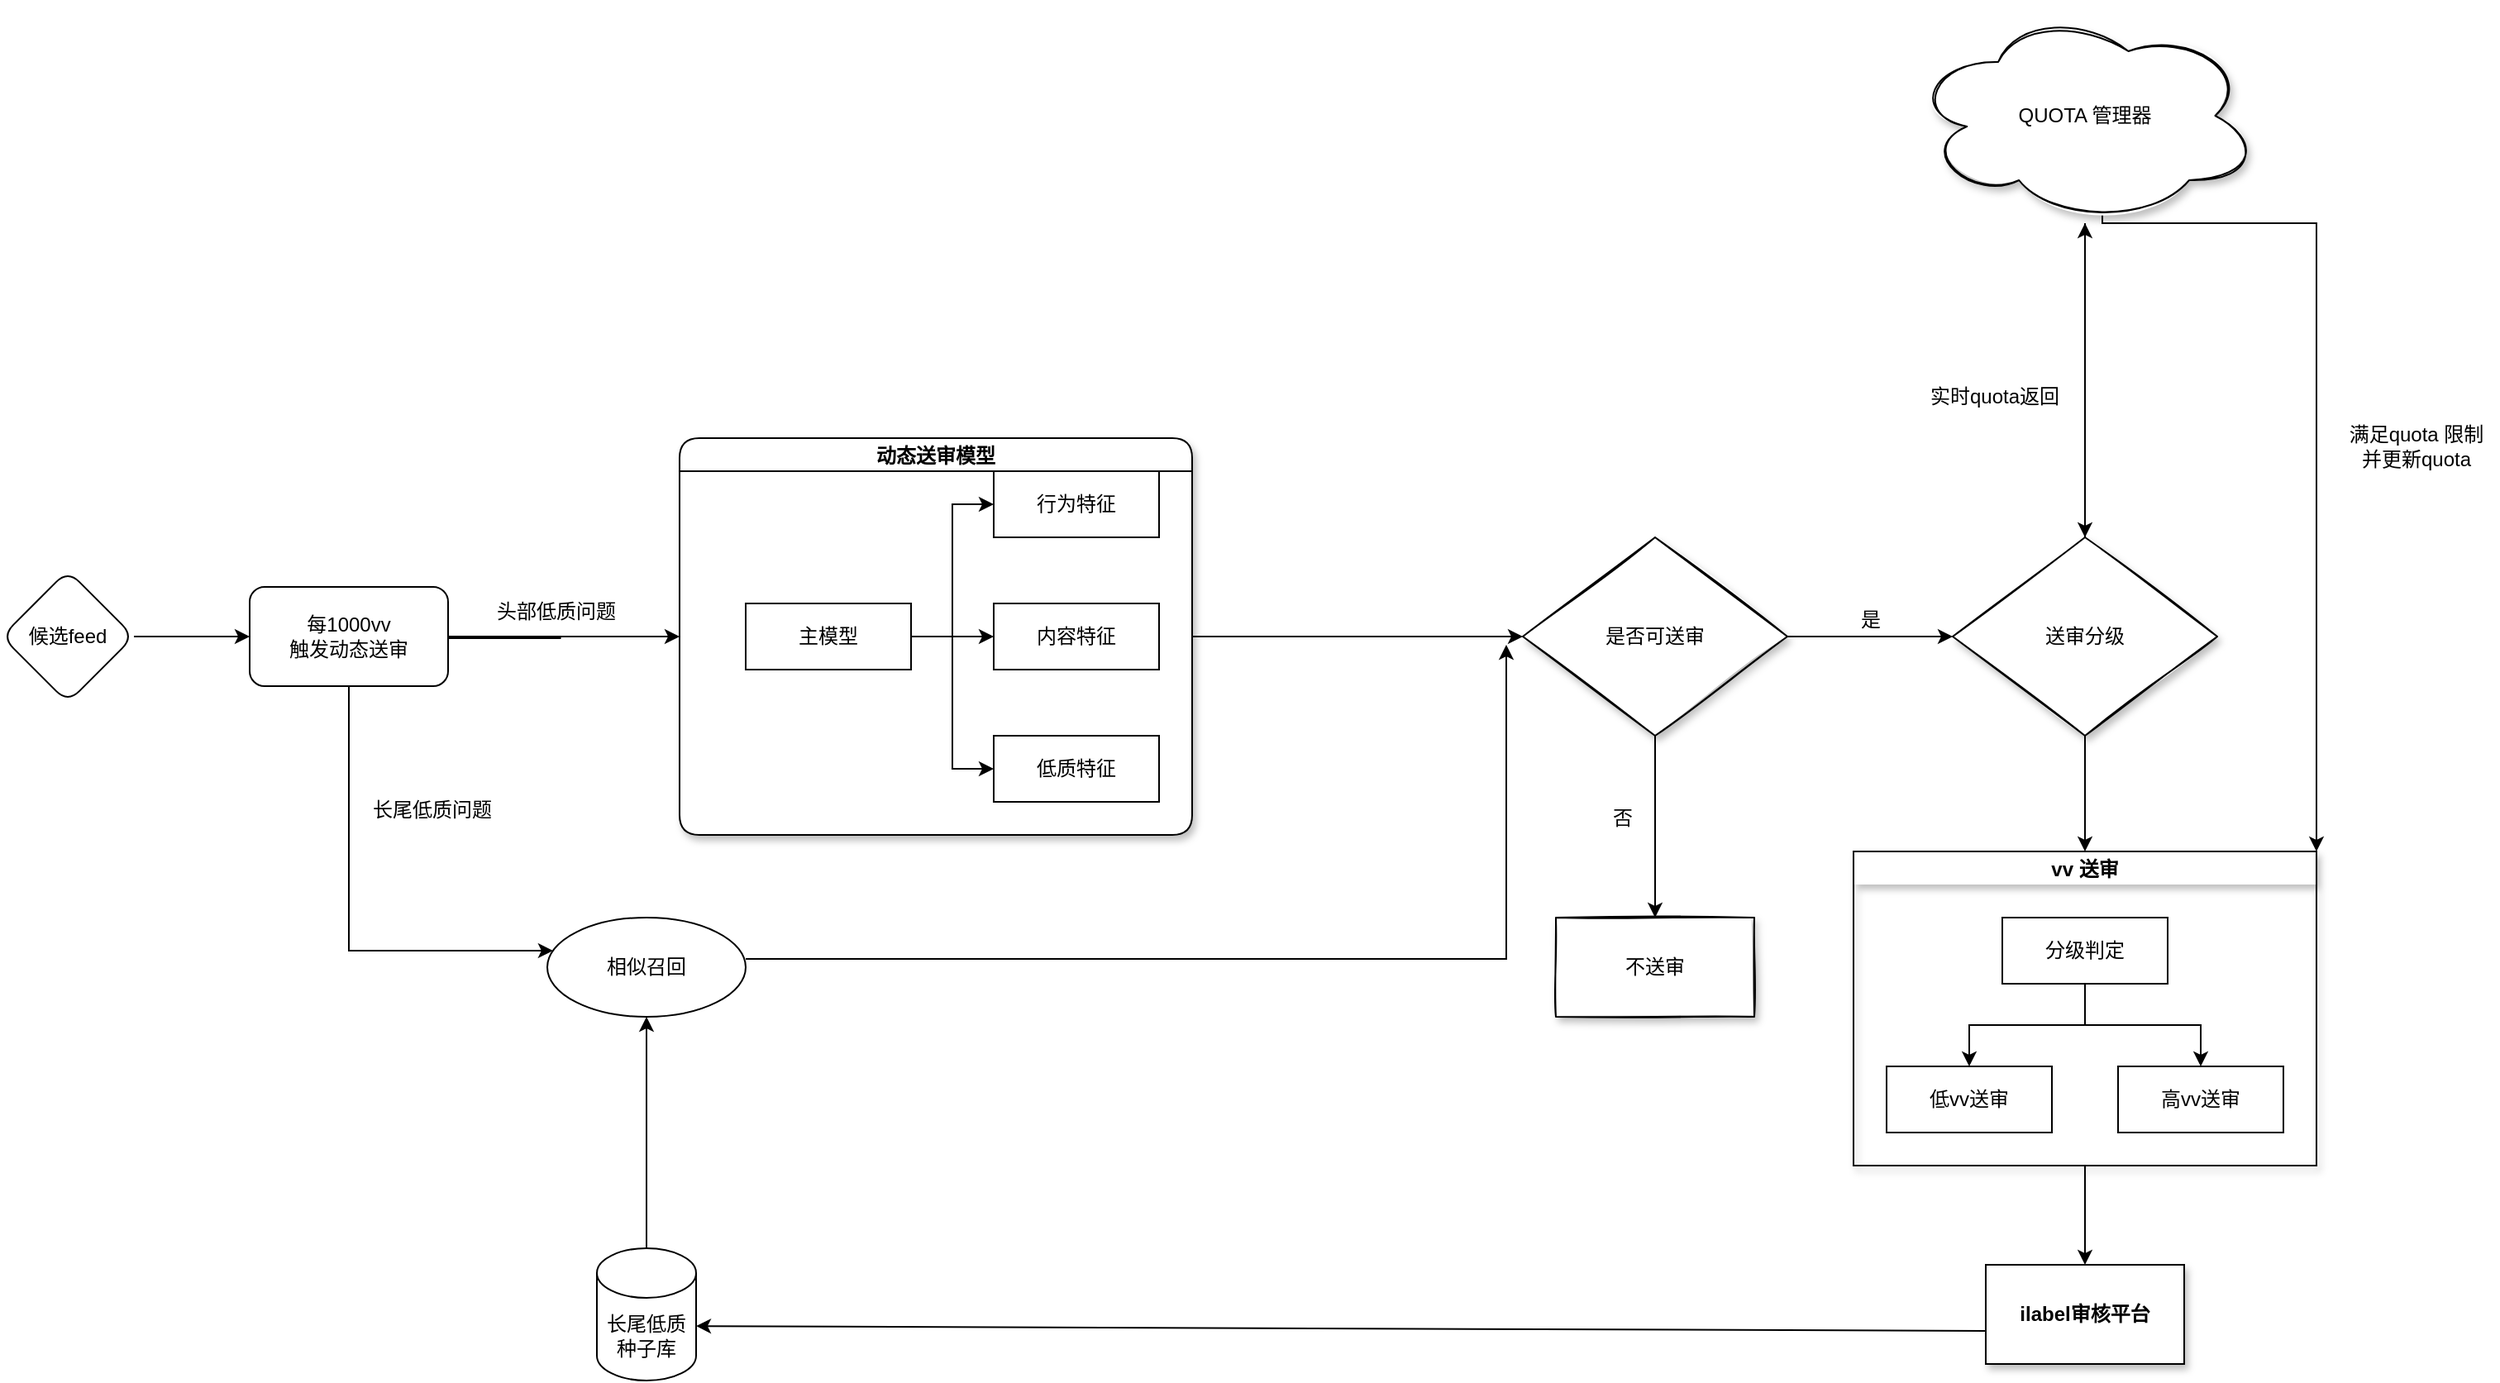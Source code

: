 <mxfile version="20.2.7" type="github">
  <diagram id="vV0CVoXvGQLhpZZ3DmrQ" name="Page-1">
    <mxGraphModel dx="2916" dy="2226" grid="1" gridSize="10" guides="1" tooltips="1" connect="1" arrows="1" fold="1" page="1" pageScale="1" pageWidth="850" pageHeight="1100" math="0" shadow="0">
      <root>
        <mxCell id="0" />
        <mxCell id="1" parent="0" />
        <mxCell id="FDAyvnMps7sxtgWpFKgP-49" value="" style="edgeStyle=orthogonalEdgeStyle;rounded=0;orthogonalLoop=1;jettySize=auto;html=1;" parent="1" source="FDAyvnMps7sxtgWpFKgP-45" target="FDAyvnMps7sxtgWpFKgP-48" edge="1">
          <mxGeometry relative="1" as="geometry" />
        </mxCell>
        <mxCell id="FDAyvnMps7sxtgWpFKgP-45" value="候选feed" style="rhombus;whiteSpace=wrap;html=1;rounded=1;" parent="1" vertex="1">
          <mxGeometry x="-590" y="-680" width="80" height="80" as="geometry" />
        </mxCell>
        <mxCell id="FDAyvnMps7sxtgWpFKgP-64" value="" style="edgeStyle=orthogonalEdgeStyle;rounded=0;orthogonalLoop=1;jettySize=auto;html=1;entryX=0;entryY=0.5;entryDx=0;entryDy=0;" parent="1" source="FDAyvnMps7sxtgWpFKgP-48" target="FDAyvnMps7sxtgWpFKgP-55" edge="1">
          <mxGeometry relative="1" as="geometry">
            <Array as="points">
              <mxPoint x="-240" y="-640" />
              <mxPoint x="-240" y="-640" />
            </Array>
          </mxGeometry>
        </mxCell>
        <mxCell id="M_FkVfoMa9y12orWwFDA-13" value="" style="edgeStyle=orthogonalEdgeStyle;rounded=0;orthogonalLoop=1;jettySize=auto;html=1;exitX=0.533;exitY=1.033;exitDx=0;exitDy=0;exitPerimeter=0;" edge="1" parent="1" source="M_FkVfoMa9y12orWwFDA-11" target="M_FkVfoMa9y12orWwFDA-12">
          <mxGeometry relative="1" as="geometry">
            <Array as="points">
              <mxPoint x="-380" y="-639" />
              <mxPoint x="-380" y="-450" />
            </Array>
          </mxGeometry>
        </mxCell>
        <mxCell id="FDAyvnMps7sxtgWpFKgP-48" value="每1000vv&lt;br&gt;触发动态送审" style="whiteSpace=wrap;html=1;sketch=0;shadow=0;glass=0;rounded=1;" parent="1" vertex="1">
          <mxGeometry x="-440" y="-670" width="120" height="60" as="geometry" />
        </mxCell>
        <mxCell id="FDAyvnMps7sxtgWpFKgP-69" value="" style="edgeStyle=orthogonalEdgeStyle;rounded=0;orthogonalLoop=1;jettySize=auto;html=1;entryX=0;entryY=0.5;entryDx=0;entryDy=0;" parent="1" source="FDAyvnMps7sxtgWpFKgP-55" target="FDAyvnMps7sxtgWpFKgP-111" edge="1">
          <mxGeometry relative="1" as="geometry">
            <mxPoint x="435" y="-640" as="targetPoint" />
          </mxGeometry>
        </mxCell>
        <mxCell id="FDAyvnMps7sxtgWpFKgP-55" value="动态送审模型" style="swimlane;startSize=20;horizontal=1;childLayout=treeLayout;horizontalTree=1;resizable=0;containerType=tree;swimlaneFillColor=default;rounded=1;shadow=1;sketch=0;swimlaneLine=1;glass=0;noLabel=0;metaEdit=0;arcSize=20;" parent="1" vertex="1">
          <mxGeometry x="-180" y="-760" width="310" height="240" as="geometry" />
        </mxCell>
        <mxCell id="FDAyvnMps7sxtgWpFKgP-56" value="主模型" style="whiteSpace=wrap;html=1;" parent="FDAyvnMps7sxtgWpFKgP-55" vertex="1">
          <mxGeometry x="40" y="100" width="100" height="40" as="geometry" />
        </mxCell>
        <mxCell id="FDAyvnMps7sxtgWpFKgP-57" value="行为特征" style="whiteSpace=wrap;html=1;" parent="FDAyvnMps7sxtgWpFKgP-55" vertex="1">
          <mxGeometry x="190" y="20" width="100" height="40" as="geometry" />
        </mxCell>
        <mxCell id="FDAyvnMps7sxtgWpFKgP-58" value="" style="edgeStyle=elbowEdgeStyle;elbow=horizontal;html=1;rounded=0;" parent="FDAyvnMps7sxtgWpFKgP-55" source="FDAyvnMps7sxtgWpFKgP-56" target="FDAyvnMps7sxtgWpFKgP-57" edge="1">
          <mxGeometry relative="1" as="geometry" />
        </mxCell>
        <mxCell id="FDAyvnMps7sxtgWpFKgP-59" value="内容特征" style="whiteSpace=wrap;html=1;" parent="FDAyvnMps7sxtgWpFKgP-55" vertex="1">
          <mxGeometry x="190" y="100" width="100" height="40" as="geometry" />
        </mxCell>
        <mxCell id="FDAyvnMps7sxtgWpFKgP-60" value="" style="edgeStyle=elbowEdgeStyle;elbow=horizontal;html=1;rounded=0;" parent="FDAyvnMps7sxtgWpFKgP-55" source="FDAyvnMps7sxtgWpFKgP-56" target="FDAyvnMps7sxtgWpFKgP-59" edge="1">
          <mxGeometry relative="1" as="geometry" />
        </mxCell>
        <mxCell id="FDAyvnMps7sxtgWpFKgP-65" value="" style="edgeStyle=elbowEdgeStyle;elbow=horizontal;html=1;rounded=0;" parent="FDAyvnMps7sxtgWpFKgP-55" source="FDAyvnMps7sxtgWpFKgP-56" target="FDAyvnMps7sxtgWpFKgP-66" edge="1">
          <mxGeometry relative="1" as="geometry">
            <mxPoint x="410" y="-540" as="sourcePoint" />
          </mxGeometry>
        </mxCell>
        <mxCell id="FDAyvnMps7sxtgWpFKgP-66" value="低质特征" style="whiteSpace=wrap;html=1;" parent="FDAyvnMps7sxtgWpFKgP-55" vertex="1">
          <mxGeometry x="190" y="180" width="100" height="40" as="geometry" />
        </mxCell>
        <mxCell id="FDAyvnMps7sxtgWpFKgP-116" value="" style="edgeStyle=orthogonalEdgeStyle;rounded=0;orthogonalLoop=1;jettySize=auto;html=1;strokeColor=#000000;" parent="1" source="FDAyvnMps7sxtgWpFKgP-111" edge="1">
          <mxGeometry relative="1" as="geometry">
            <mxPoint x="590" y="-640" as="targetPoint" />
          </mxGeometry>
        </mxCell>
        <mxCell id="FDAyvnMps7sxtgWpFKgP-125" value="" style="edgeStyle=orthogonalEdgeStyle;rounded=0;orthogonalLoop=1;jettySize=auto;html=1;strokeColor=#000000;" parent="1" source="FDAyvnMps7sxtgWpFKgP-111" target="FDAyvnMps7sxtgWpFKgP-124" edge="1">
          <mxGeometry relative="1" as="geometry" />
        </mxCell>
        <mxCell id="FDAyvnMps7sxtgWpFKgP-111" value="是否可送审" style="rhombus;whiteSpace=wrap;html=1;sketch=1;shadow=1;" parent="1" vertex="1">
          <mxGeometry x="330" y="-700" width="160" height="120" as="geometry" />
        </mxCell>
        <mxCell id="FDAyvnMps7sxtgWpFKgP-117" value="是" style="text;html=1;align=center;verticalAlign=middle;resizable=0;points=[];autosize=1;strokeColor=none;fillColor=none;" parent="1" vertex="1">
          <mxGeometry x="520" y="-665" width="40" height="30" as="geometry" />
        </mxCell>
        <mxCell id="FDAyvnMps7sxtgWpFKgP-133" value="" style="edgeStyle=none;rounded=0;orthogonalLoop=1;jettySize=auto;html=1;strokeColor=#000000;" parent="1" source="FDAyvnMps7sxtgWpFKgP-121" target="FDAyvnMps7sxtgWpFKgP-127" edge="1">
          <mxGeometry relative="1" as="geometry" />
        </mxCell>
        <mxCell id="FDAyvnMps7sxtgWpFKgP-142" value="" style="edgeStyle=none;rounded=0;orthogonalLoop=1;jettySize=auto;html=1;strokeColor=#000000;entryX=0.5;entryY=0;entryDx=0;entryDy=0;" parent="1" source="FDAyvnMps7sxtgWpFKgP-121" target="FDAyvnMps7sxtgWpFKgP-135" edge="1">
          <mxGeometry relative="1" as="geometry" />
        </mxCell>
        <mxCell id="FDAyvnMps7sxtgWpFKgP-121" value="送审分级" style="rhombus;whiteSpace=wrap;html=1;rounded=0;sketch=1;shadow=1;" parent="1" vertex="1">
          <mxGeometry x="590" y="-700" width="160" height="120" as="geometry" />
        </mxCell>
        <mxCell id="FDAyvnMps7sxtgWpFKgP-124" value="不送审" style="whiteSpace=wrap;html=1;sketch=1;shadow=1;" parent="1" vertex="1">
          <mxGeometry x="350" y="-470" width="120" height="60" as="geometry" />
        </mxCell>
        <mxCell id="FDAyvnMps7sxtgWpFKgP-126" value="否" style="text;html=1;align=center;verticalAlign=middle;resizable=0;points=[];autosize=1;strokeColor=none;fillColor=none;" parent="1" vertex="1">
          <mxGeometry x="370" y="-545" width="40" height="30" as="geometry" />
        </mxCell>
        <mxCell id="FDAyvnMps7sxtgWpFKgP-130" value="" style="rounded=0;orthogonalLoop=1;jettySize=auto;html=1;strokeColor=#000000;entryX=1;entryY=0.5;entryDx=0;entryDy=0;" parent="1" source="FDAyvnMps7sxtgWpFKgP-121" target="FDAyvnMps7sxtgWpFKgP-121" edge="1">
          <mxGeometry relative="1" as="geometry">
            <Array as="points">
              <mxPoint x="750" y="-640" />
            </Array>
          </mxGeometry>
        </mxCell>
        <mxCell id="FDAyvnMps7sxtgWpFKgP-132" value="" style="edgeStyle=none;rounded=0;orthogonalLoop=1;jettySize=auto;html=1;strokeColor=#000000;" parent="1" source="FDAyvnMps7sxtgWpFKgP-127" target="FDAyvnMps7sxtgWpFKgP-121" edge="1">
          <mxGeometry relative="1" as="geometry" />
        </mxCell>
        <mxCell id="M_FkVfoMa9y12orWwFDA-3" style="edgeStyle=orthogonalEdgeStyle;rounded=0;orthogonalLoop=1;jettySize=auto;html=1;exitX=0.55;exitY=0.95;exitDx=0;exitDy=0;exitPerimeter=0;entryX=1;entryY=0;entryDx=0;entryDy=0;" edge="1" parent="1" source="FDAyvnMps7sxtgWpFKgP-127" target="FDAyvnMps7sxtgWpFKgP-135">
          <mxGeometry relative="1" as="geometry">
            <mxPoint x="800" y="-520" as="targetPoint" />
            <Array as="points">
              <mxPoint x="681" y="-890" />
              <mxPoint x="810" y="-890" />
            </Array>
          </mxGeometry>
        </mxCell>
        <mxCell id="FDAyvnMps7sxtgWpFKgP-127" value="QUOTA 管理器" style="ellipse;shape=cloud;whiteSpace=wrap;html=1;fillColor=default;shadow=1;sketch=1;" parent="1" vertex="1">
          <mxGeometry x="565" y="-1020" width="210" height="130" as="geometry" />
        </mxCell>
        <mxCell id="M_FkVfoMa9y12orWwFDA-19" value="" style="edgeStyle=orthogonalEdgeStyle;rounded=0;orthogonalLoop=1;jettySize=auto;html=1;" edge="1" parent="1" source="FDAyvnMps7sxtgWpFKgP-135" target="M_FkVfoMa9y12orWwFDA-18">
          <mxGeometry relative="1" as="geometry" />
        </mxCell>
        <mxCell id="FDAyvnMps7sxtgWpFKgP-135" value="vv 送审" style="swimlane;startSize=20;horizontal=1;childLayout=treeLayout;horizontalTree=0;resizable=0;containerType=tree;fillColor=default;rounded=0;shadow=1;glass=0;sketch=0;swimlaneLine=0;" parent="1" vertex="1">
          <mxGeometry x="530" y="-510" width="280" height="190" as="geometry" />
        </mxCell>
        <mxCell id="FDAyvnMps7sxtgWpFKgP-136" value="分级判定" style="whiteSpace=wrap;html=1;fillColor=default;" parent="FDAyvnMps7sxtgWpFKgP-135" vertex="1">
          <mxGeometry x="90" y="40" width="100" height="40" as="geometry" />
        </mxCell>
        <mxCell id="FDAyvnMps7sxtgWpFKgP-137" value="低vv送审" style="whiteSpace=wrap;html=1;fillColor=default;" parent="FDAyvnMps7sxtgWpFKgP-135" vertex="1">
          <mxGeometry x="20" y="130" width="100" height="40" as="geometry" />
        </mxCell>
        <mxCell id="FDAyvnMps7sxtgWpFKgP-138" value="" style="edgeStyle=elbowEdgeStyle;elbow=vertical;html=1;rounded=0;strokeColor=#000000;" parent="FDAyvnMps7sxtgWpFKgP-135" source="FDAyvnMps7sxtgWpFKgP-136" target="FDAyvnMps7sxtgWpFKgP-137" edge="1">
          <mxGeometry relative="1" as="geometry" />
        </mxCell>
        <mxCell id="FDAyvnMps7sxtgWpFKgP-139" value="高vv送审" style="whiteSpace=wrap;html=1;fillColor=default;" parent="FDAyvnMps7sxtgWpFKgP-135" vertex="1">
          <mxGeometry x="160" y="130" width="100" height="40" as="geometry" />
        </mxCell>
        <mxCell id="FDAyvnMps7sxtgWpFKgP-140" value="" style="edgeStyle=elbowEdgeStyle;elbow=vertical;html=1;rounded=0;strokeColor=#000000;" parent="FDAyvnMps7sxtgWpFKgP-135" source="FDAyvnMps7sxtgWpFKgP-136" target="FDAyvnMps7sxtgWpFKgP-139" edge="1">
          <mxGeometry relative="1" as="geometry" />
        </mxCell>
        <mxCell id="M_FkVfoMa9y12orWwFDA-4" value="实时quota返回" style="text;html=1;align=center;verticalAlign=middle;resizable=0;points=[];autosize=1;strokeColor=none;fillColor=none;" vertex="1" parent="1">
          <mxGeometry x="565" y="-800" width="100" height="30" as="geometry" />
        </mxCell>
        <mxCell id="M_FkVfoMa9y12orWwFDA-6" value="满足quota 限制&lt;br&gt;并更新quota" style="text;html=1;align=center;verticalAlign=middle;resizable=0;points=[];autosize=1;strokeColor=none;fillColor=none;" vertex="1" parent="1">
          <mxGeometry x="820" y="-775" width="100" height="40" as="geometry" />
        </mxCell>
        <mxCell id="M_FkVfoMa9y12orWwFDA-11" value="头部低质问题" style="text;html=1;align=center;verticalAlign=middle;resizable=0;points=[];autosize=1;strokeColor=none;fillColor=none;" vertex="1" parent="1">
          <mxGeometry x="-305" y="-670" width="100" height="30" as="geometry" />
        </mxCell>
        <mxCell id="M_FkVfoMa9y12orWwFDA-12" value="相似召回" style="ellipse;whiteSpace=wrap;html=1;sketch=0;shadow=0;glass=0;rounded=1;" vertex="1" parent="1">
          <mxGeometry x="-260" y="-470" width="120" height="60" as="geometry" />
        </mxCell>
        <mxCell id="M_FkVfoMa9y12orWwFDA-14" value="长尾低质问题" style="text;html=1;align=center;verticalAlign=middle;resizable=0;points=[];autosize=1;strokeColor=none;fillColor=none;" vertex="1" parent="1">
          <mxGeometry x="-380" y="-550" width="100" height="30" as="geometry" />
        </mxCell>
        <mxCell id="M_FkVfoMa9y12orWwFDA-17" value="" style="edgeStyle=orthogonalEdgeStyle;rounded=0;orthogonalLoop=1;jettySize=auto;html=1;" edge="1" parent="1" source="M_FkVfoMa9y12orWwFDA-15" target="M_FkVfoMa9y12orWwFDA-12">
          <mxGeometry relative="1" as="geometry" />
        </mxCell>
        <mxCell id="M_FkVfoMa9y12orWwFDA-15" value="长尾低质种子库" style="shape=cylinder3;whiteSpace=wrap;html=1;boundedLbl=1;backgroundOutline=1;size=15;" vertex="1" parent="1">
          <mxGeometry x="-230" y="-270" width="60" height="80" as="geometry" />
        </mxCell>
        <mxCell id="M_FkVfoMa9y12orWwFDA-18" value="ilabel审核平台" style="whiteSpace=wrap;html=1;fontStyle=1;startSize=20;rounded=0;shadow=1;glass=0;sketch=0;" vertex="1" parent="1">
          <mxGeometry x="610" y="-260" width="120" height="60" as="geometry" />
        </mxCell>
        <mxCell id="M_FkVfoMa9y12orWwFDA-20" value="" style="endArrow=classic;html=1;rounded=0;entryX=1;entryY=0.588;entryDx=0;entryDy=0;entryPerimeter=0;" edge="1" parent="1" target="M_FkVfoMa9y12orWwFDA-15">
          <mxGeometry width="50" height="50" relative="1" as="geometry">
            <mxPoint x="610" y="-220" as="sourcePoint" />
            <mxPoint x="660" y="-270" as="targetPoint" />
          </mxGeometry>
        </mxCell>
        <mxCell id="M_FkVfoMa9y12orWwFDA-21" value="" style="endArrow=classic;html=1;rounded=0;" edge="1" parent="1">
          <mxGeometry width="50" height="50" relative="1" as="geometry">
            <mxPoint x="-140" y="-445" as="sourcePoint" />
            <mxPoint x="320" y="-635" as="targetPoint" />
            <Array as="points">
              <mxPoint x="320" y="-445" />
            </Array>
          </mxGeometry>
        </mxCell>
      </root>
    </mxGraphModel>
  </diagram>
</mxfile>
